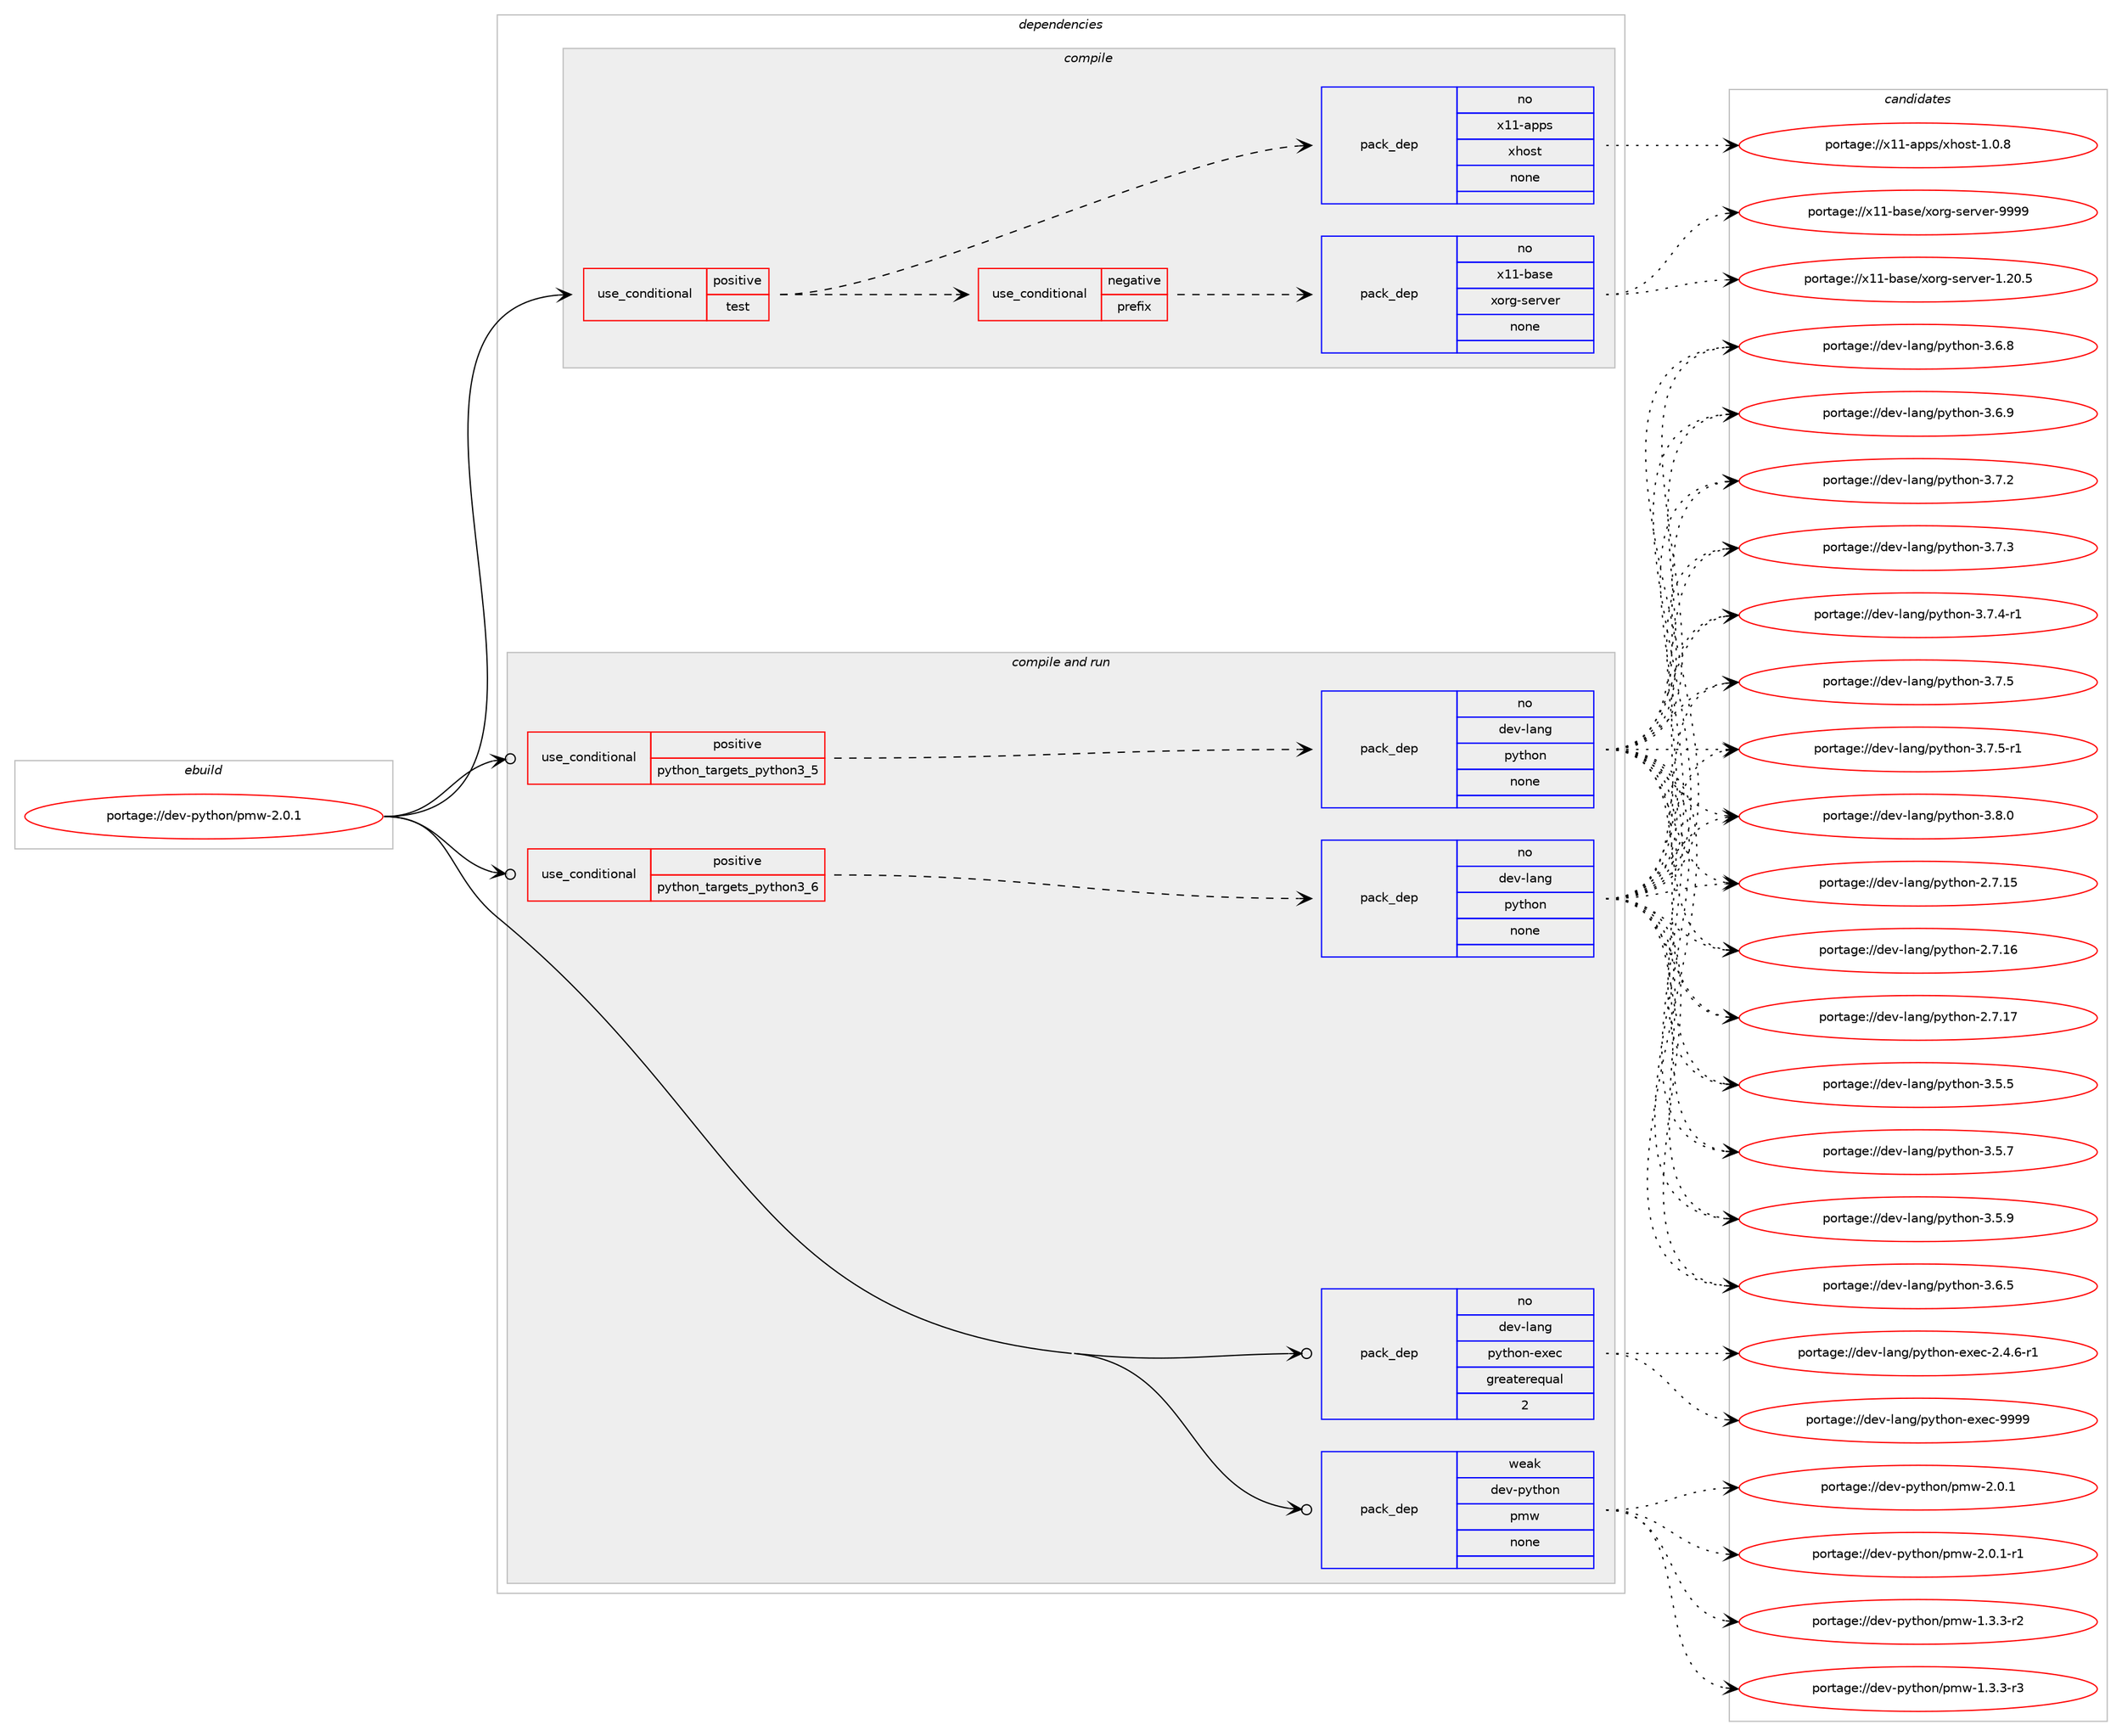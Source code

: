 digraph prolog {

# *************
# Graph options
# *************

newrank=true;
concentrate=true;
compound=true;
graph [rankdir=LR,fontname=Helvetica,fontsize=10,ranksep=1.5];#, ranksep=2.5, nodesep=0.2];
edge  [arrowhead=vee];
node  [fontname=Helvetica,fontsize=10];

# **********
# The ebuild
# **********

subgraph cluster_leftcol {
color=gray;
rank=same;
label=<<i>ebuild</i>>;
id [label="portage://dev-python/pmw-2.0.1", color=red, width=4, href="../dev-python/pmw-2.0.1.svg"];
}

# ****************
# The dependencies
# ****************

subgraph cluster_midcol {
color=gray;
label=<<i>dependencies</i>>;
subgraph cluster_compile {
fillcolor="#eeeeee";
style=filled;
label=<<i>compile</i>>;
subgraph cond34043 {
dependency157531 [label=<<TABLE BORDER="0" CELLBORDER="1" CELLSPACING="0" CELLPADDING="4"><TR><TD ROWSPAN="3" CELLPADDING="10">use_conditional</TD></TR><TR><TD>positive</TD></TR><TR><TD>test</TD></TR></TABLE>>, shape=none, color=red];
subgraph cond34044 {
dependency157532 [label=<<TABLE BORDER="0" CELLBORDER="1" CELLSPACING="0" CELLPADDING="4"><TR><TD ROWSPAN="3" CELLPADDING="10">use_conditional</TD></TR><TR><TD>negative</TD></TR><TR><TD>prefix</TD></TR></TABLE>>, shape=none, color=red];
subgraph pack120129 {
dependency157533 [label=<<TABLE BORDER="0" CELLBORDER="1" CELLSPACING="0" CELLPADDING="4" WIDTH="220"><TR><TD ROWSPAN="6" CELLPADDING="30">pack_dep</TD></TR><TR><TD WIDTH="110">no</TD></TR><TR><TD>x11-base</TD></TR><TR><TD>xorg-server</TD></TR><TR><TD>none</TD></TR><TR><TD></TD></TR></TABLE>>, shape=none, color=blue];
}
dependency157532:e -> dependency157533:w [weight=20,style="dashed",arrowhead="vee"];
}
dependency157531:e -> dependency157532:w [weight=20,style="dashed",arrowhead="vee"];
subgraph pack120130 {
dependency157534 [label=<<TABLE BORDER="0" CELLBORDER="1" CELLSPACING="0" CELLPADDING="4" WIDTH="220"><TR><TD ROWSPAN="6" CELLPADDING="30">pack_dep</TD></TR><TR><TD WIDTH="110">no</TD></TR><TR><TD>x11-apps</TD></TR><TR><TD>xhost</TD></TR><TR><TD>none</TD></TR><TR><TD></TD></TR></TABLE>>, shape=none, color=blue];
}
dependency157531:e -> dependency157534:w [weight=20,style="dashed",arrowhead="vee"];
}
id:e -> dependency157531:w [weight=20,style="solid",arrowhead="vee"];
}
subgraph cluster_compileandrun {
fillcolor="#eeeeee";
style=filled;
label=<<i>compile and run</i>>;
subgraph cond34045 {
dependency157535 [label=<<TABLE BORDER="0" CELLBORDER="1" CELLSPACING="0" CELLPADDING="4"><TR><TD ROWSPAN="3" CELLPADDING="10">use_conditional</TD></TR><TR><TD>positive</TD></TR><TR><TD>python_targets_python3_5</TD></TR></TABLE>>, shape=none, color=red];
subgraph pack120131 {
dependency157536 [label=<<TABLE BORDER="0" CELLBORDER="1" CELLSPACING="0" CELLPADDING="4" WIDTH="220"><TR><TD ROWSPAN="6" CELLPADDING="30">pack_dep</TD></TR><TR><TD WIDTH="110">no</TD></TR><TR><TD>dev-lang</TD></TR><TR><TD>python</TD></TR><TR><TD>none</TD></TR><TR><TD></TD></TR></TABLE>>, shape=none, color=blue];
}
dependency157535:e -> dependency157536:w [weight=20,style="dashed",arrowhead="vee"];
}
id:e -> dependency157535:w [weight=20,style="solid",arrowhead="odotvee"];
subgraph cond34046 {
dependency157537 [label=<<TABLE BORDER="0" CELLBORDER="1" CELLSPACING="0" CELLPADDING="4"><TR><TD ROWSPAN="3" CELLPADDING="10">use_conditional</TD></TR><TR><TD>positive</TD></TR><TR><TD>python_targets_python3_6</TD></TR></TABLE>>, shape=none, color=red];
subgraph pack120132 {
dependency157538 [label=<<TABLE BORDER="0" CELLBORDER="1" CELLSPACING="0" CELLPADDING="4" WIDTH="220"><TR><TD ROWSPAN="6" CELLPADDING="30">pack_dep</TD></TR><TR><TD WIDTH="110">no</TD></TR><TR><TD>dev-lang</TD></TR><TR><TD>python</TD></TR><TR><TD>none</TD></TR><TR><TD></TD></TR></TABLE>>, shape=none, color=blue];
}
dependency157537:e -> dependency157538:w [weight=20,style="dashed",arrowhead="vee"];
}
id:e -> dependency157537:w [weight=20,style="solid",arrowhead="odotvee"];
subgraph pack120133 {
dependency157539 [label=<<TABLE BORDER="0" CELLBORDER="1" CELLSPACING="0" CELLPADDING="4" WIDTH="220"><TR><TD ROWSPAN="6" CELLPADDING="30">pack_dep</TD></TR><TR><TD WIDTH="110">no</TD></TR><TR><TD>dev-lang</TD></TR><TR><TD>python-exec</TD></TR><TR><TD>greaterequal</TD></TR><TR><TD>2</TD></TR></TABLE>>, shape=none, color=blue];
}
id:e -> dependency157539:w [weight=20,style="solid",arrowhead="odotvee"];
subgraph pack120134 {
dependency157540 [label=<<TABLE BORDER="0" CELLBORDER="1" CELLSPACING="0" CELLPADDING="4" WIDTH="220"><TR><TD ROWSPAN="6" CELLPADDING="30">pack_dep</TD></TR><TR><TD WIDTH="110">weak</TD></TR><TR><TD>dev-python</TD></TR><TR><TD>pmw</TD></TR><TR><TD>none</TD></TR><TR><TD></TD></TR></TABLE>>, shape=none, color=blue];
}
id:e -> dependency157540:w [weight=20,style="solid",arrowhead="odotvee"];
}
subgraph cluster_run {
fillcolor="#eeeeee";
style=filled;
label=<<i>run</i>>;
}
}

# **************
# The candidates
# **************

subgraph cluster_choices {
rank=same;
color=gray;
label=<<i>candidates</i>>;

subgraph choice120129 {
color=black;
nodesep=1;
choiceportage1204949459897115101471201111141034511510111411810111445494650484653 [label="portage://x11-base/xorg-server-1.20.5", color=red, width=4,href="../x11-base/xorg-server-1.20.5.svg"];
choiceportage120494945989711510147120111114103451151011141181011144557575757 [label="portage://x11-base/xorg-server-9999", color=red, width=4,href="../x11-base/xorg-server-9999.svg"];
dependency157533:e -> choiceportage1204949459897115101471201111141034511510111411810111445494650484653:w [style=dotted,weight="100"];
dependency157533:e -> choiceportage120494945989711510147120111114103451151011141181011144557575757:w [style=dotted,weight="100"];
}
subgraph choice120130 {
color=black;
nodesep=1;
choiceportage1204949459711211211547120104111115116454946484656 [label="portage://x11-apps/xhost-1.0.8", color=red, width=4,href="../x11-apps/xhost-1.0.8.svg"];
dependency157534:e -> choiceportage1204949459711211211547120104111115116454946484656:w [style=dotted,weight="100"];
}
subgraph choice120131 {
color=black;
nodesep=1;
choiceportage10010111845108971101034711212111610411111045504655464953 [label="portage://dev-lang/python-2.7.15", color=red, width=4,href="../dev-lang/python-2.7.15.svg"];
choiceportage10010111845108971101034711212111610411111045504655464954 [label="portage://dev-lang/python-2.7.16", color=red, width=4,href="../dev-lang/python-2.7.16.svg"];
choiceportage10010111845108971101034711212111610411111045504655464955 [label="portage://dev-lang/python-2.7.17", color=red, width=4,href="../dev-lang/python-2.7.17.svg"];
choiceportage100101118451089711010347112121116104111110455146534653 [label="portage://dev-lang/python-3.5.5", color=red, width=4,href="../dev-lang/python-3.5.5.svg"];
choiceportage100101118451089711010347112121116104111110455146534655 [label="portage://dev-lang/python-3.5.7", color=red, width=4,href="../dev-lang/python-3.5.7.svg"];
choiceportage100101118451089711010347112121116104111110455146534657 [label="portage://dev-lang/python-3.5.9", color=red, width=4,href="../dev-lang/python-3.5.9.svg"];
choiceportage100101118451089711010347112121116104111110455146544653 [label="portage://dev-lang/python-3.6.5", color=red, width=4,href="../dev-lang/python-3.6.5.svg"];
choiceportage100101118451089711010347112121116104111110455146544656 [label="portage://dev-lang/python-3.6.8", color=red, width=4,href="../dev-lang/python-3.6.8.svg"];
choiceportage100101118451089711010347112121116104111110455146544657 [label="portage://dev-lang/python-3.6.9", color=red, width=4,href="../dev-lang/python-3.6.9.svg"];
choiceportage100101118451089711010347112121116104111110455146554650 [label="portage://dev-lang/python-3.7.2", color=red, width=4,href="../dev-lang/python-3.7.2.svg"];
choiceportage100101118451089711010347112121116104111110455146554651 [label="portage://dev-lang/python-3.7.3", color=red, width=4,href="../dev-lang/python-3.7.3.svg"];
choiceportage1001011184510897110103471121211161041111104551465546524511449 [label="portage://dev-lang/python-3.7.4-r1", color=red, width=4,href="../dev-lang/python-3.7.4-r1.svg"];
choiceportage100101118451089711010347112121116104111110455146554653 [label="portage://dev-lang/python-3.7.5", color=red, width=4,href="../dev-lang/python-3.7.5.svg"];
choiceportage1001011184510897110103471121211161041111104551465546534511449 [label="portage://dev-lang/python-3.7.5-r1", color=red, width=4,href="../dev-lang/python-3.7.5-r1.svg"];
choiceportage100101118451089711010347112121116104111110455146564648 [label="portage://dev-lang/python-3.8.0", color=red, width=4,href="../dev-lang/python-3.8.0.svg"];
dependency157536:e -> choiceportage10010111845108971101034711212111610411111045504655464953:w [style=dotted,weight="100"];
dependency157536:e -> choiceportage10010111845108971101034711212111610411111045504655464954:w [style=dotted,weight="100"];
dependency157536:e -> choiceportage10010111845108971101034711212111610411111045504655464955:w [style=dotted,weight="100"];
dependency157536:e -> choiceportage100101118451089711010347112121116104111110455146534653:w [style=dotted,weight="100"];
dependency157536:e -> choiceportage100101118451089711010347112121116104111110455146534655:w [style=dotted,weight="100"];
dependency157536:e -> choiceportage100101118451089711010347112121116104111110455146534657:w [style=dotted,weight="100"];
dependency157536:e -> choiceportage100101118451089711010347112121116104111110455146544653:w [style=dotted,weight="100"];
dependency157536:e -> choiceportage100101118451089711010347112121116104111110455146544656:w [style=dotted,weight="100"];
dependency157536:e -> choiceportage100101118451089711010347112121116104111110455146544657:w [style=dotted,weight="100"];
dependency157536:e -> choiceportage100101118451089711010347112121116104111110455146554650:w [style=dotted,weight="100"];
dependency157536:e -> choiceportage100101118451089711010347112121116104111110455146554651:w [style=dotted,weight="100"];
dependency157536:e -> choiceportage1001011184510897110103471121211161041111104551465546524511449:w [style=dotted,weight="100"];
dependency157536:e -> choiceportage100101118451089711010347112121116104111110455146554653:w [style=dotted,weight="100"];
dependency157536:e -> choiceportage1001011184510897110103471121211161041111104551465546534511449:w [style=dotted,weight="100"];
dependency157536:e -> choiceportage100101118451089711010347112121116104111110455146564648:w [style=dotted,weight="100"];
}
subgraph choice120132 {
color=black;
nodesep=1;
choiceportage10010111845108971101034711212111610411111045504655464953 [label="portage://dev-lang/python-2.7.15", color=red, width=4,href="../dev-lang/python-2.7.15.svg"];
choiceportage10010111845108971101034711212111610411111045504655464954 [label="portage://dev-lang/python-2.7.16", color=red, width=4,href="../dev-lang/python-2.7.16.svg"];
choiceportage10010111845108971101034711212111610411111045504655464955 [label="portage://dev-lang/python-2.7.17", color=red, width=4,href="../dev-lang/python-2.7.17.svg"];
choiceportage100101118451089711010347112121116104111110455146534653 [label="portage://dev-lang/python-3.5.5", color=red, width=4,href="../dev-lang/python-3.5.5.svg"];
choiceportage100101118451089711010347112121116104111110455146534655 [label="portage://dev-lang/python-3.5.7", color=red, width=4,href="../dev-lang/python-3.5.7.svg"];
choiceportage100101118451089711010347112121116104111110455146534657 [label="portage://dev-lang/python-3.5.9", color=red, width=4,href="../dev-lang/python-3.5.9.svg"];
choiceportage100101118451089711010347112121116104111110455146544653 [label="portage://dev-lang/python-3.6.5", color=red, width=4,href="../dev-lang/python-3.6.5.svg"];
choiceportage100101118451089711010347112121116104111110455146544656 [label="portage://dev-lang/python-3.6.8", color=red, width=4,href="../dev-lang/python-3.6.8.svg"];
choiceportage100101118451089711010347112121116104111110455146544657 [label="portage://dev-lang/python-3.6.9", color=red, width=4,href="../dev-lang/python-3.6.9.svg"];
choiceportage100101118451089711010347112121116104111110455146554650 [label="portage://dev-lang/python-3.7.2", color=red, width=4,href="../dev-lang/python-3.7.2.svg"];
choiceportage100101118451089711010347112121116104111110455146554651 [label="portage://dev-lang/python-3.7.3", color=red, width=4,href="../dev-lang/python-3.7.3.svg"];
choiceportage1001011184510897110103471121211161041111104551465546524511449 [label="portage://dev-lang/python-3.7.4-r1", color=red, width=4,href="../dev-lang/python-3.7.4-r1.svg"];
choiceportage100101118451089711010347112121116104111110455146554653 [label="portage://dev-lang/python-3.7.5", color=red, width=4,href="../dev-lang/python-3.7.5.svg"];
choiceportage1001011184510897110103471121211161041111104551465546534511449 [label="portage://dev-lang/python-3.7.5-r1", color=red, width=4,href="../dev-lang/python-3.7.5-r1.svg"];
choiceportage100101118451089711010347112121116104111110455146564648 [label="portage://dev-lang/python-3.8.0", color=red, width=4,href="../dev-lang/python-3.8.0.svg"];
dependency157538:e -> choiceportage10010111845108971101034711212111610411111045504655464953:w [style=dotted,weight="100"];
dependency157538:e -> choiceportage10010111845108971101034711212111610411111045504655464954:w [style=dotted,weight="100"];
dependency157538:e -> choiceportage10010111845108971101034711212111610411111045504655464955:w [style=dotted,weight="100"];
dependency157538:e -> choiceportage100101118451089711010347112121116104111110455146534653:w [style=dotted,weight="100"];
dependency157538:e -> choiceportage100101118451089711010347112121116104111110455146534655:w [style=dotted,weight="100"];
dependency157538:e -> choiceportage100101118451089711010347112121116104111110455146534657:w [style=dotted,weight="100"];
dependency157538:e -> choiceportage100101118451089711010347112121116104111110455146544653:w [style=dotted,weight="100"];
dependency157538:e -> choiceportage100101118451089711010347112121116104111110455146544656:w [style=dotted,weight="100"];
dependency157538:e -> choiceportage100101118451089711010347112121116104111110455146544657:w [style=dotted,weight="100"];
dependency157538:e -> choiceportage100101118451089711010347112121116104111110455146554650:w [style=dotted,weight="100"];
dependency157538:e -> choiceportage100101118451089711010347112121116104111110455146554651:w [style=dotted,weight="100"];
dependency157538:e -> choiceportage1001011184510897110103471121211161041111104551465546524511449:w [style=dotted,weight="100"];
dependency157538:e -> choiceportage100101118451089711010347112121116104111110455146554653:w [style=dotted,weight="100"];
dependency157538:e -> choiceportage1001011184510897110103471121211161041111104551465546534511449:w [style=dotted,weight="100"];
dependency157538:e -> choiceportage100101118451089711010347112121116104111110455146564648:w [style=dotted,weight="100"];
}
subgraph choice120133 {
color=black;
nodesep=1;
choiceportage10010111845108971101034711212111610411111045101120101994550465246544511449 [label="portage://dev-lang/python-exec-2.4.6-r1", color=red, width=4,href="../dev-lang/python-exec-2.4.6-r1.svg"];
choiceportage10010111845108971101034711212111610411111045101120101994557575757 [label="portage://dev-lang/python-exec-9999", color=red, width=4,href="../dev-lang/python-exec-9999.svg"];
dependency157539:e -> choiceportage10010111845108971101034711212111610411111045101120101994550465246544511449:w [style=dotted,weight="100"];
dependency157539:e -> choiceportage10010111845108971101034711212111610411111045101120101994557575757:w [style=dotted,weight="100"];
}
subgraph choice120134 {
color=black;
nodesep=1;
choiceportage10010111845112121116104111110471121091194549465146514511450 [label="portage://dev-python/pmw-1.3.3-r2", color=red, width=4,href="../dev-python/pmw-1.3.3-r2.svg"];
choiceportage10010111845112121116104111110471121091194549465146514511451 [label="portage://dev-python/pmw-1.3.3-r3", color=red, width=4,href="../dev-python/pmw-1.3.3-r3.svg"];
choiceportage1001011184511212111610411111047112109119455046484649 [label="portage://dev-python/pmw-2.0.1", color=red, width=4,href="../dev-python/pmw-2.0.1.svg"];
choiceportage10010111845112121116104111110471121091194550464846494511449 [label="portage://dev-python/pmw-2.0.1-r1", color=red, width=4,href="../dev-python/pmw-2.0.1-r1.svg"];
dependency157540:e -> choiceportage10010111845112121116104111110471121091194549465146514511450:w [style=dotted,weight="100"];
dependency157540:e -> choiceportage10010111845112121116104111110471121091194549465146514511451:w [style=dotted,weight="100"];
dependency157540:e -> choiceportage1001011184511212111610411111047112109119455046484649:w [style=dotted,weight="100"];
dependency157540:e -> choiceportage10010111845112121116104111110471121091194550464846494511449:w [style=dotted,weight="100"];
}
}

}
